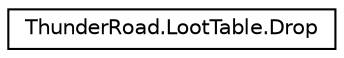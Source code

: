 digraph "Graphical Class Hierarchy"
{
 // LATEX_PDF_SIZE
  edge [fontname="Helvetica",fontsize="10",labelfontname="Helvetica",labelfontsize="10"];
  node [fontname="Helvetica",fontsize="10",shape=record];
  rankdir="LR";
  Node0 [label="ThunderRoad.LootTable.Drop",height=0.2,width=0.4,color="black", fillcolor="white", style="filled",URL="$class_thunder_road_1_1_loot_table_1_1_drop.html",tooltip="Class Drop."];
}
